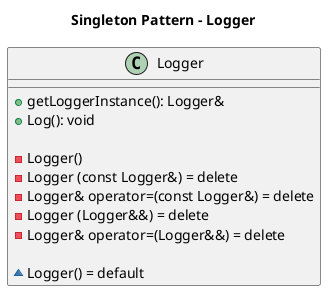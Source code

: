 @startuml

title Singleton Pattern - Logger

class Logger {
    +getLoggerInstance(): Logger&
    +Log(): void

    -Logger()
    -Logger (const Logger&) = delete
    -Logger& operator=(const Logger&) = delete
    -Logger (Logger&&) = delete
    -Logger& operator=(Logger&&) = delete

    ~Logger() = default
}

@enduml
